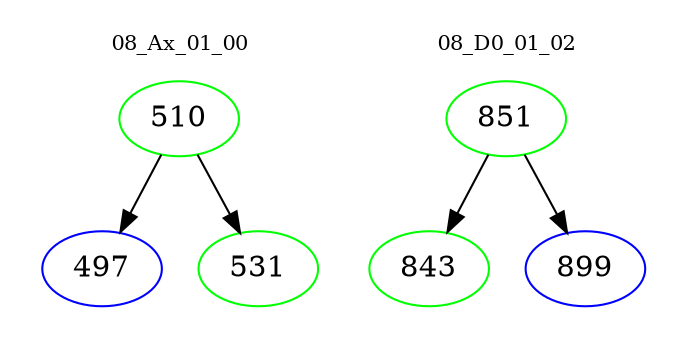 digraph{
subgraph cluster_0 {
color = white
label = "08_Ax_01_00";
fontsize=10;
T0_510 [label="510", color="green"]
T0_510 -> T0_497 [color="black"]
T0_497 [label="497", color="blue"]
T0_510 -> T0_531 [color="black"]
T0_531 [label="531", color="green"]
}
subgraph cluster_1 {
color = white
label = "08_D0_01_02";
fontsize=10;
T1_851 [label="851", color="green"]
T1_851 -> T1_843 [color="black"]
T1_843 [label="843", color="green"]
T1_851 -> T1_899 [color="black"]
T1_899 [label="899", color="blue"]
}
}

